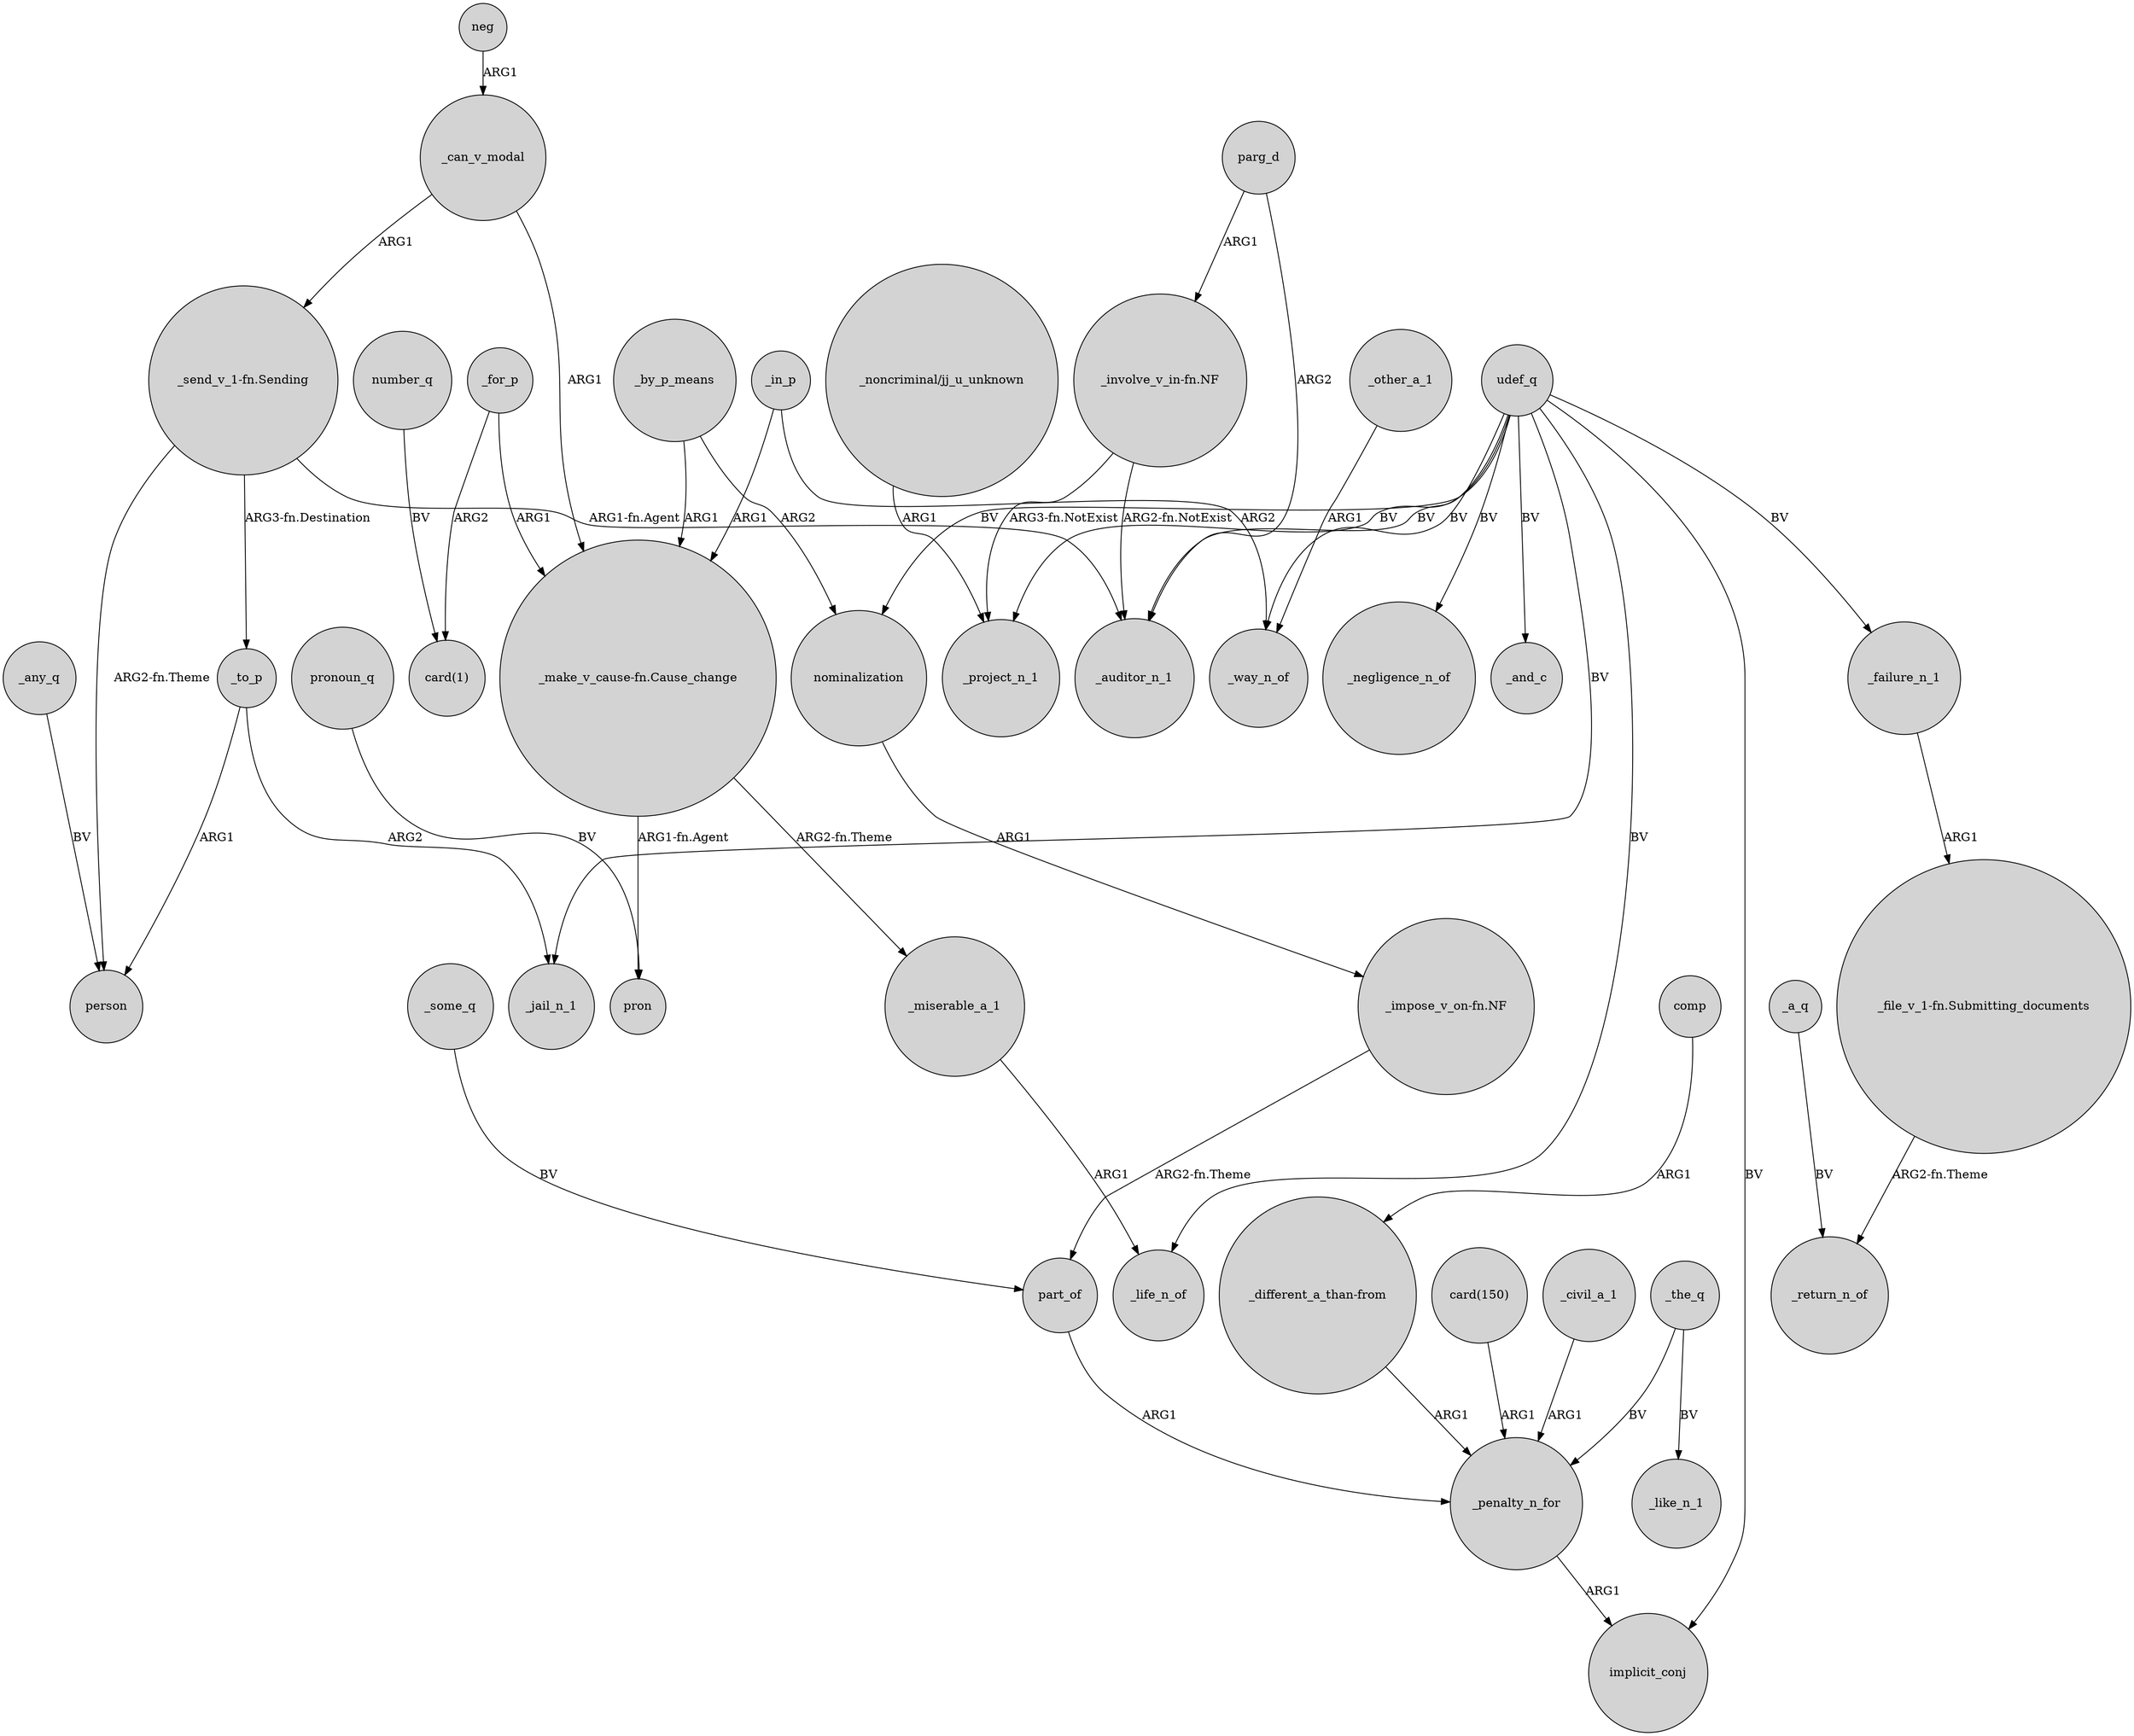 digraph {
	node [shape=circle style=filled]
	_for_p -> "_make_v_cause-fn.Cause_change" [label=ARG1]
	"_involve_v_in-fn.NF" -> _project_n_1 [label="ARG3-fn.NotExist"]
	udef_q -> _jail_n_1 [label=BV]
	_by_p_means -> nominalization [label=ARG2]
	udef_q -> _auditor_n_1 [label=BV]
	"card(150)" -> _penalty_n_for [label=ARG1]
	_failure_n_1 -> "_file_v_1-fn.Submitting_documents" [label=ARG1]
	udef_q -> _project_n_1 [label=BV]
	udef_q -> _life_n_of [label=BV]
	udef_q -> _way_n_of [label=BV]
	_to_p -> _jail_n_1 [label=ARG2]
	_can_v_modal -> "_make_v_cause-fn.Cause_change" [label=ARG1]
	"_impose_v_on-fn.NF" -> part_of [label="ARG2-fn.Theme"]
	udef_q -> implicit_conj [label=BV]
	udef_q -> _negligence_n_of [label=BV]
	_a_q -> _return_n_of [label=BV]
	parg_d -> _auditor_n_1 [label=ARG2]
	"_send_v_1-fn.Sending" -> _auditor_n_1 [label="ARG1-fn.Agent"]
	_to_p -> person [label=ARG1]
	_some_q -> part_of [label=BV]
	"_make_v_cause-fn.Cause_change" -> pron [label="ARG1-fn.Agent"]
	pronoun_q -> pron [label=BV]
	_by_p_means -> "_make_v_cause-fn.Cause_change" [label=ARG1]
	"_file_v_1-fn.Submitting_documents" -> _return_n_of [label="ARG2-fn.Theme"]
	"_noncriminal/jj_u_unknown" -> _project_n_1 [label=ARG1]
	"_send_v_1-fn.Sending" -> person [label="ARG2-fn.Theme"]
	_for_p -> "card(1)" [label=ARG2]
	_in_p -> "_make_v_cause-fn.Cause_change" [label=ARG1]
	comp -> "_different_a_than-from" [label=ARG1]
	udef_q -> _failure_n_1 [label=BV]
	"_send_v_1-fn.Sending" -> _to_p [label="ARG3-fn.Destination"]
	_can_v_modal -> "_send_v_1-fn.Sending" [label=ARG1]
	udef_q -> nominalization [label=BV]
	number_q -> "card(1)" [label=BV]
	nominalization -> "_impose_v_on-fn.NF" [label=ARG1]
	_penalty_n_for -> implicit_conj [label=ARG1]
	part_of -> _penalty_n_for [label=ARG1]
	_civil_a_1 -> _penalty_n_for [label=ARG1]
	"_involve_v_in-fn.NF" -> _auditor_n_1 [label="ARG2-fn.NotExist"]
	_miserable_a_1 -> _life_n_of [label=ARG1]
	_any_q -> person [label=BV]
	_in_p -> _way_n_of [label=ARG2]
	"_different_a_than-from" -> _penalty_n_for [label=ARG1]
	"_make_v_cause-fn.Cause_change" -> _miserable_a_1 [label="ARG2-fn.Theme"]
	udef_q -> _and_c [label=BV]
	_other_a_1 -> _way_n_of [label=ARG1]
	neg -> _can_v_modal [label=ARG1]
	_the_q -> _like_n_1 [label=BV]
	_the_q -> _penalty_n_for [label=BV]
	parg_d -> "_involve_v_in-fn.NF" [label=ARG1]
}
